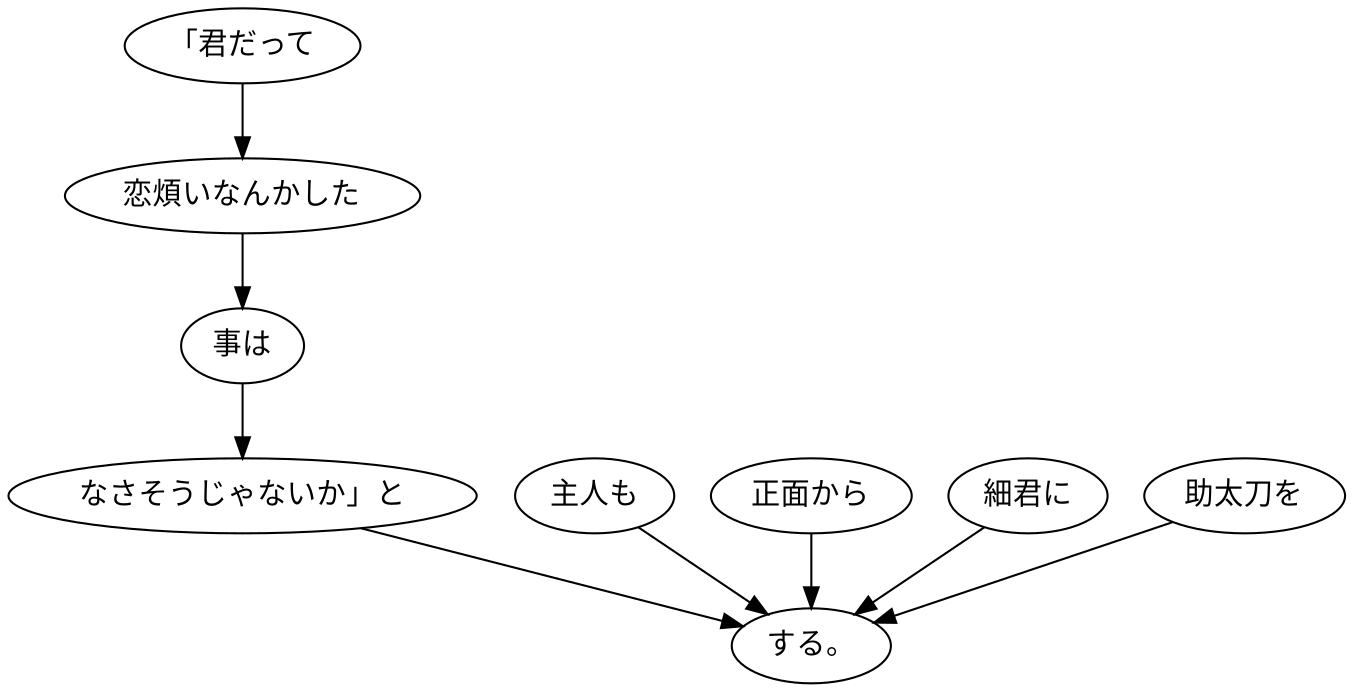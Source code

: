 digraph graph3585 {
	node0 [label="「君だって"];
	node1 [label="恋煩いなんかした"];
	node2 [label="事は"];
	node3 [label="なさそうじゃないか」と"];
	node4 [label="主人も"];
	node5 [label="正面から"];
	node6 [label="細君に"];
	node7 [label="助太刀を"];
	node8 [label="する。"];
	node0 -> node1;
	node1 -> node2;
	node2 -> node3;
	node3 -> node8;
	node4 -> node8;
	node5 -> node8;
	node6 -> node8;
	node7 -> node8;
}
